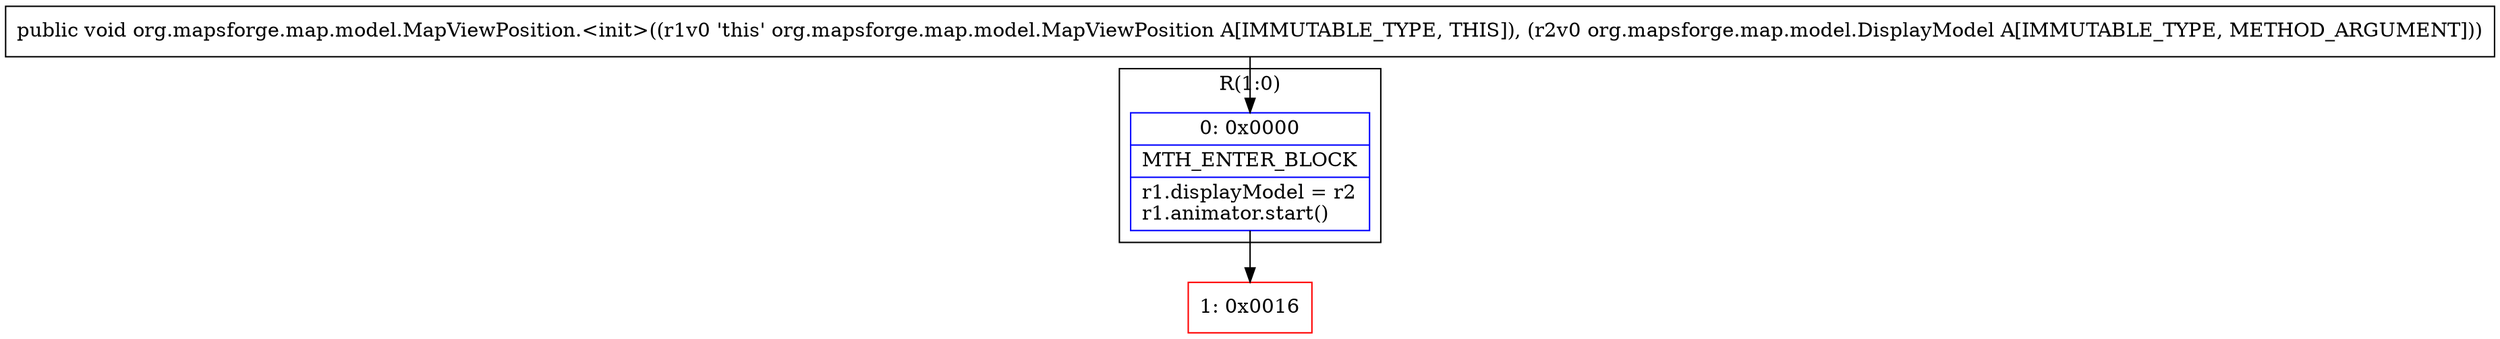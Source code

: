 digraph "CFG fororg.mapsforge.map.model.MapViewPosition.\<init\>(Lorg\/mapsforge\/map\/model\/DisplayModel;)V" {
subgraph cluster_Region_1638504203 {
label = "R(1:0)";
node [shape=record,color=blue];
Node_0 [shape=record,label="{0\:\ 0x0000|MTH_ENTER_BLOCK\l|r1.displayModel = r2\lr1.animator.start()\l}"];
}
Node_1 [shape=record,color=red,label="{1\:\ 0x0016}"];
MethodNode[shape=record,label="{public void org.mapsforge.map.model.MapViewPosition.\<init\>((r1v0 'this' org.mapsforge.map.model.MapViewPosition A[IMMUTABLE_TYPE, THIS]), (r2v0 org.mapsforge.map.model.DisplayModel A[IMMUTABLE_TYPE, METHOD_ARGUMENT])) }"];
MethodNode -> Node_0;
Node_0 -> Node_1;
}

